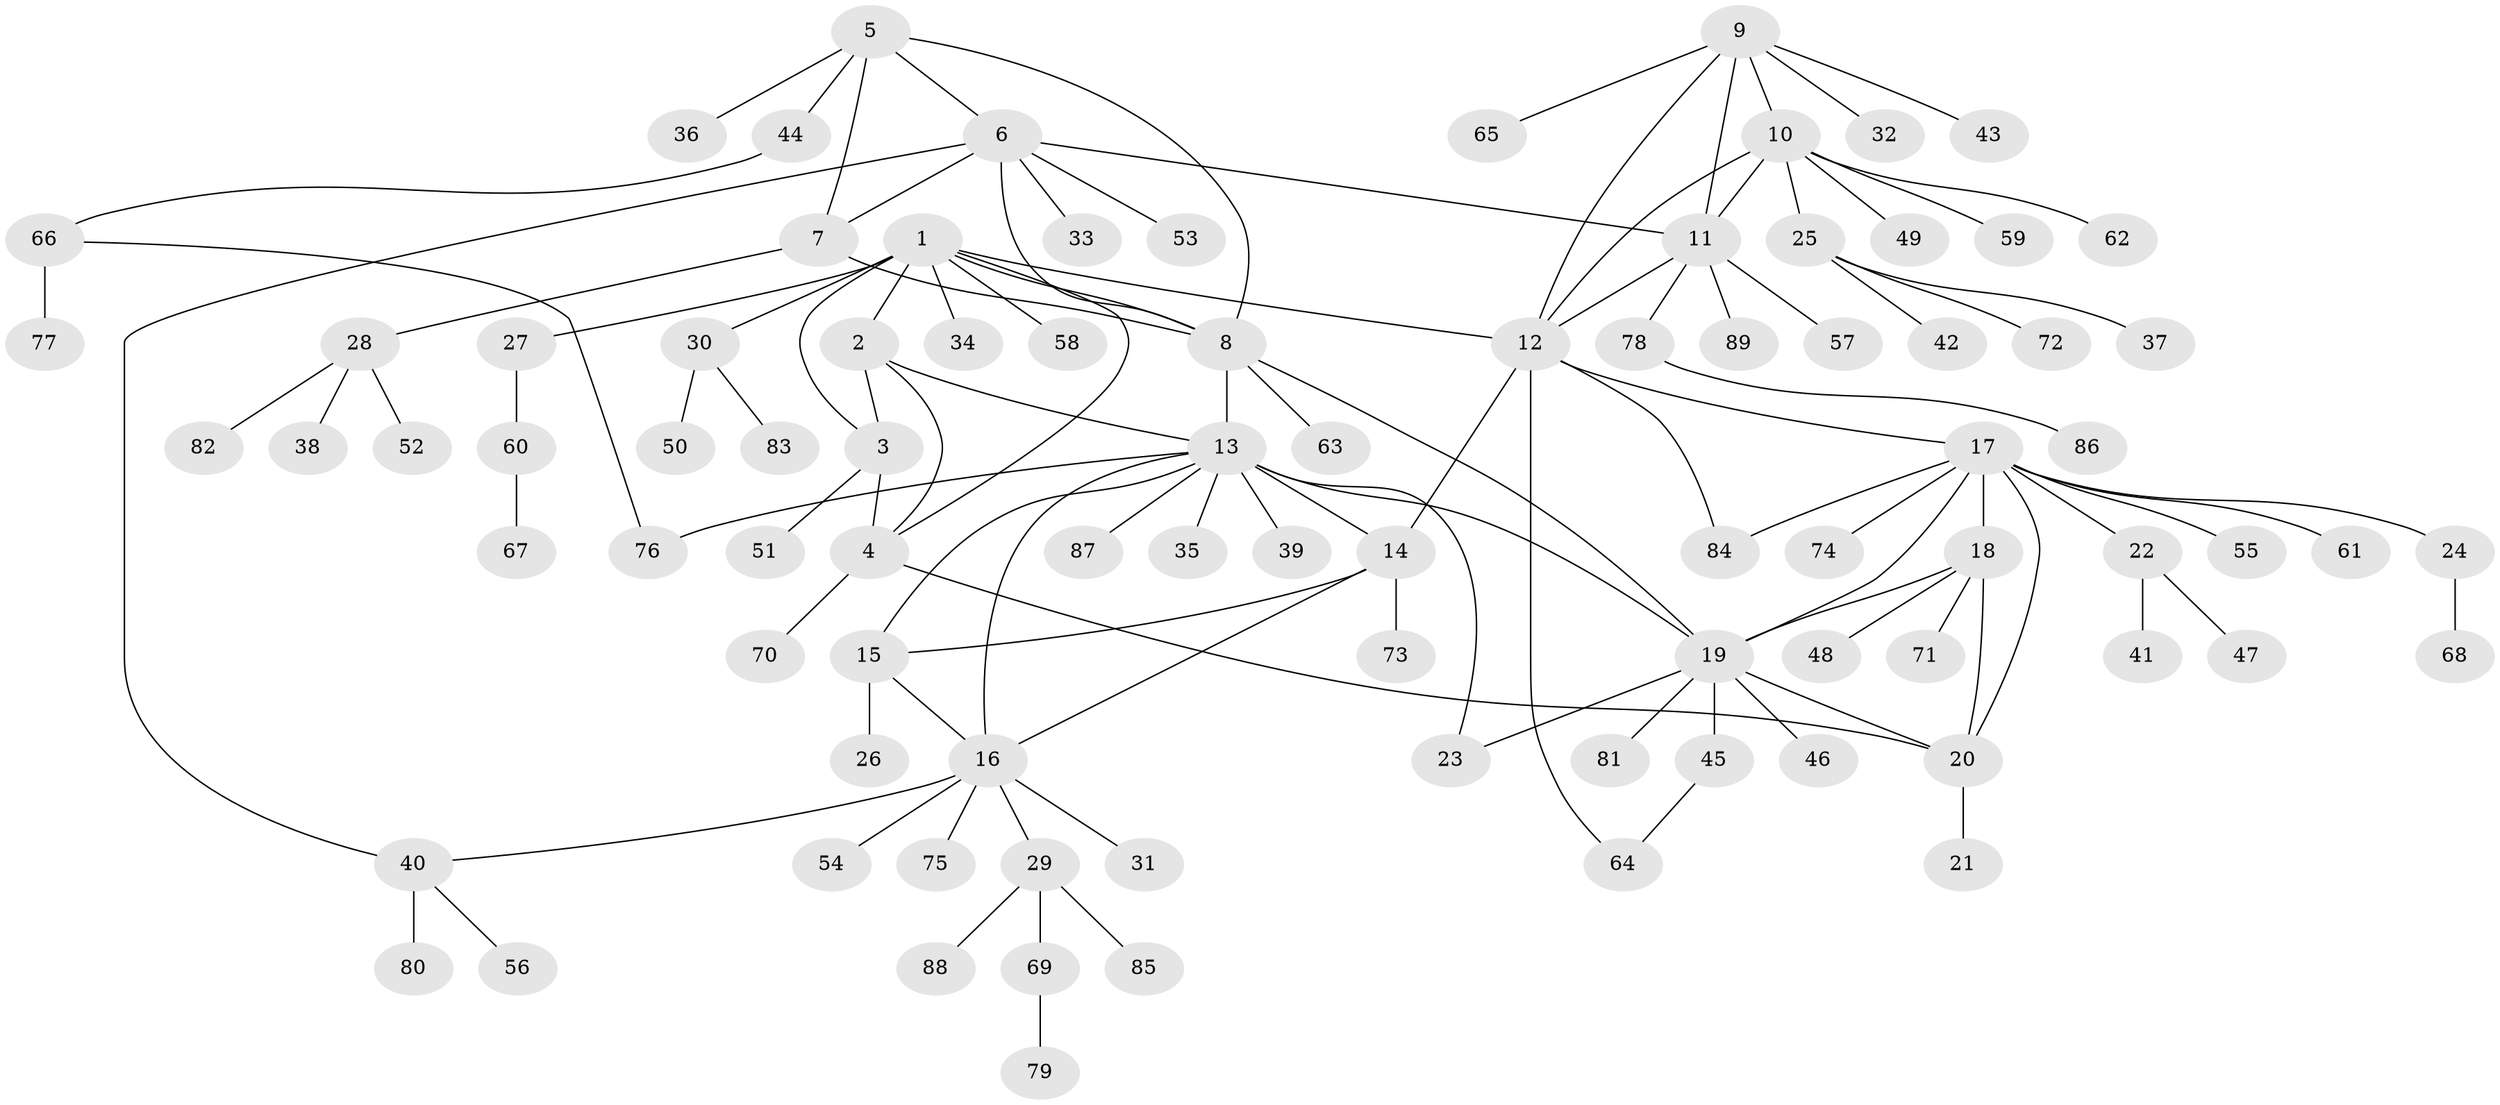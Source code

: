 // Generated by graph-tools (version 1.1) at 2025/11/02/27/25 16:11:38]
// undirected, 89 vertices, 114 edges
graph export_dot {
graph [start="1"]
  node [color=gray90,style=filled];
  1;
  2;
  3;
  4;
  5;
  6;
  7;
  8;
  9;
  10;
  11;
  12;
  13;
  14;
  15;
  16;
  17;
  18;
  19;
  20;
  21;
  22;
  23;
  24;
  25;
  26;
  27;
  28;
  29;
  30;
  31;
  32;
  33;
  34;
  35;
  36;
  37;
  38;
  39;
  40;
  41;
  42;
  43;
  44;
  45;
  46;
  47;
  48;
  49;
  50;
  51;
  52;
  53;
  54;
  55;
  56;
  57;
  58;
  59;
  60;
  61;
  62;
  63;
  64;
  65;
  66;
  67;
  68;
  69;
  70;
  71;
  72;
  73;
  74;
  75;
  76;
  77;
  78;
  79;
  80;
  81;
  82;
  83;
  84;
  85;
  86;
  87;
  88;
  89;
  1 -- 2;
  1 -- 3;
  1 -- 4;
  1 -- 8;
  1 -- 12;
  1 -- 27;
  1 -- 30;
  1 -- 34;
  1 -- 58;
  2 -- 3;
  2 -- 4;
  2 -- 13;
  3 -- 4;
  3 -- 51;
  4 -- 20;
  4 -- 70;
  5 -- 6;
  5 -- 7;
  5 -- 8;
  5 -- 36;
  5 -- 44;
  6 -- 7;
  6 -- 8;
  6 -- 11;
  6 -- 33;
  6 -- 40;
  6 -- 53;
  7 -- 8;
  7 -- 28;
  8 -- 13;
  8 -- 19;
  8 -- 63;
  9 -- 10;
  9 -- 11;
  9 -- 12;
  9 -- 32;
  9 -- 43;
  9 -- 65;
  10 -- 11;
  10 -- 12;
  10 -- 25;
  10 -- 49;
  10 -- 59;
  10 -- 62;
  11 -- 12;
  11 -- 57;
  11 -- 78;
  11 -- 89;
  12 -- 14;
  12 -- 17;
  12 -- 64;
  12 -- 84;
  13 -- 14;
  13 -- 15;
  13 -- 16;
  13 -- 19;
  13 -- 23;
  13 -- 35;
  13 -- 39;
  13 -- 76;
  13 -- 87;
  14 -- 15;
  14 -- 16;
  14 -- 73;
  15 -- 16;
  15 -- 26;
  16 -- 29;
  16 -- 31;
  16 -- 40;
  16 -- 54;
  16 -- 75;
  17 -- 18;
  17 -- 19;
  17 -- 20;
  17 -- 22;
  17 -- 24;
  17 -- 55;
  17 -- 61;
  17 -- 74;
  17 -- 84;
  18 -- 19;
  18 -- 20;
  18 -- 48;
  18 -- 71;
  19 -- 20;
  19 -- 23;
  19 -- 45;
  19 -- 46;
  19 -- 81;
  20 -- 21;
  22 -- 41;
  22 -- 47;
  24 -- 68;
  25 -- 37;
  25 -- 42;
  25 -- 72;
  27 -- 60;
  28 -- 38;
  28 -- 52;
  28 -- 82;
  29 -- 69;
  29 -- 85;
  29 -- 88;
  30 -- 50;
  30 -- 83;
  40 -- 56;
  40 -- 80;
  44 -- 66;
  45 -- 64;
  60 -- 67;
  66 -- 76;
  66 -- 77;
  69 -- 79;
  78 -- 86;
}
